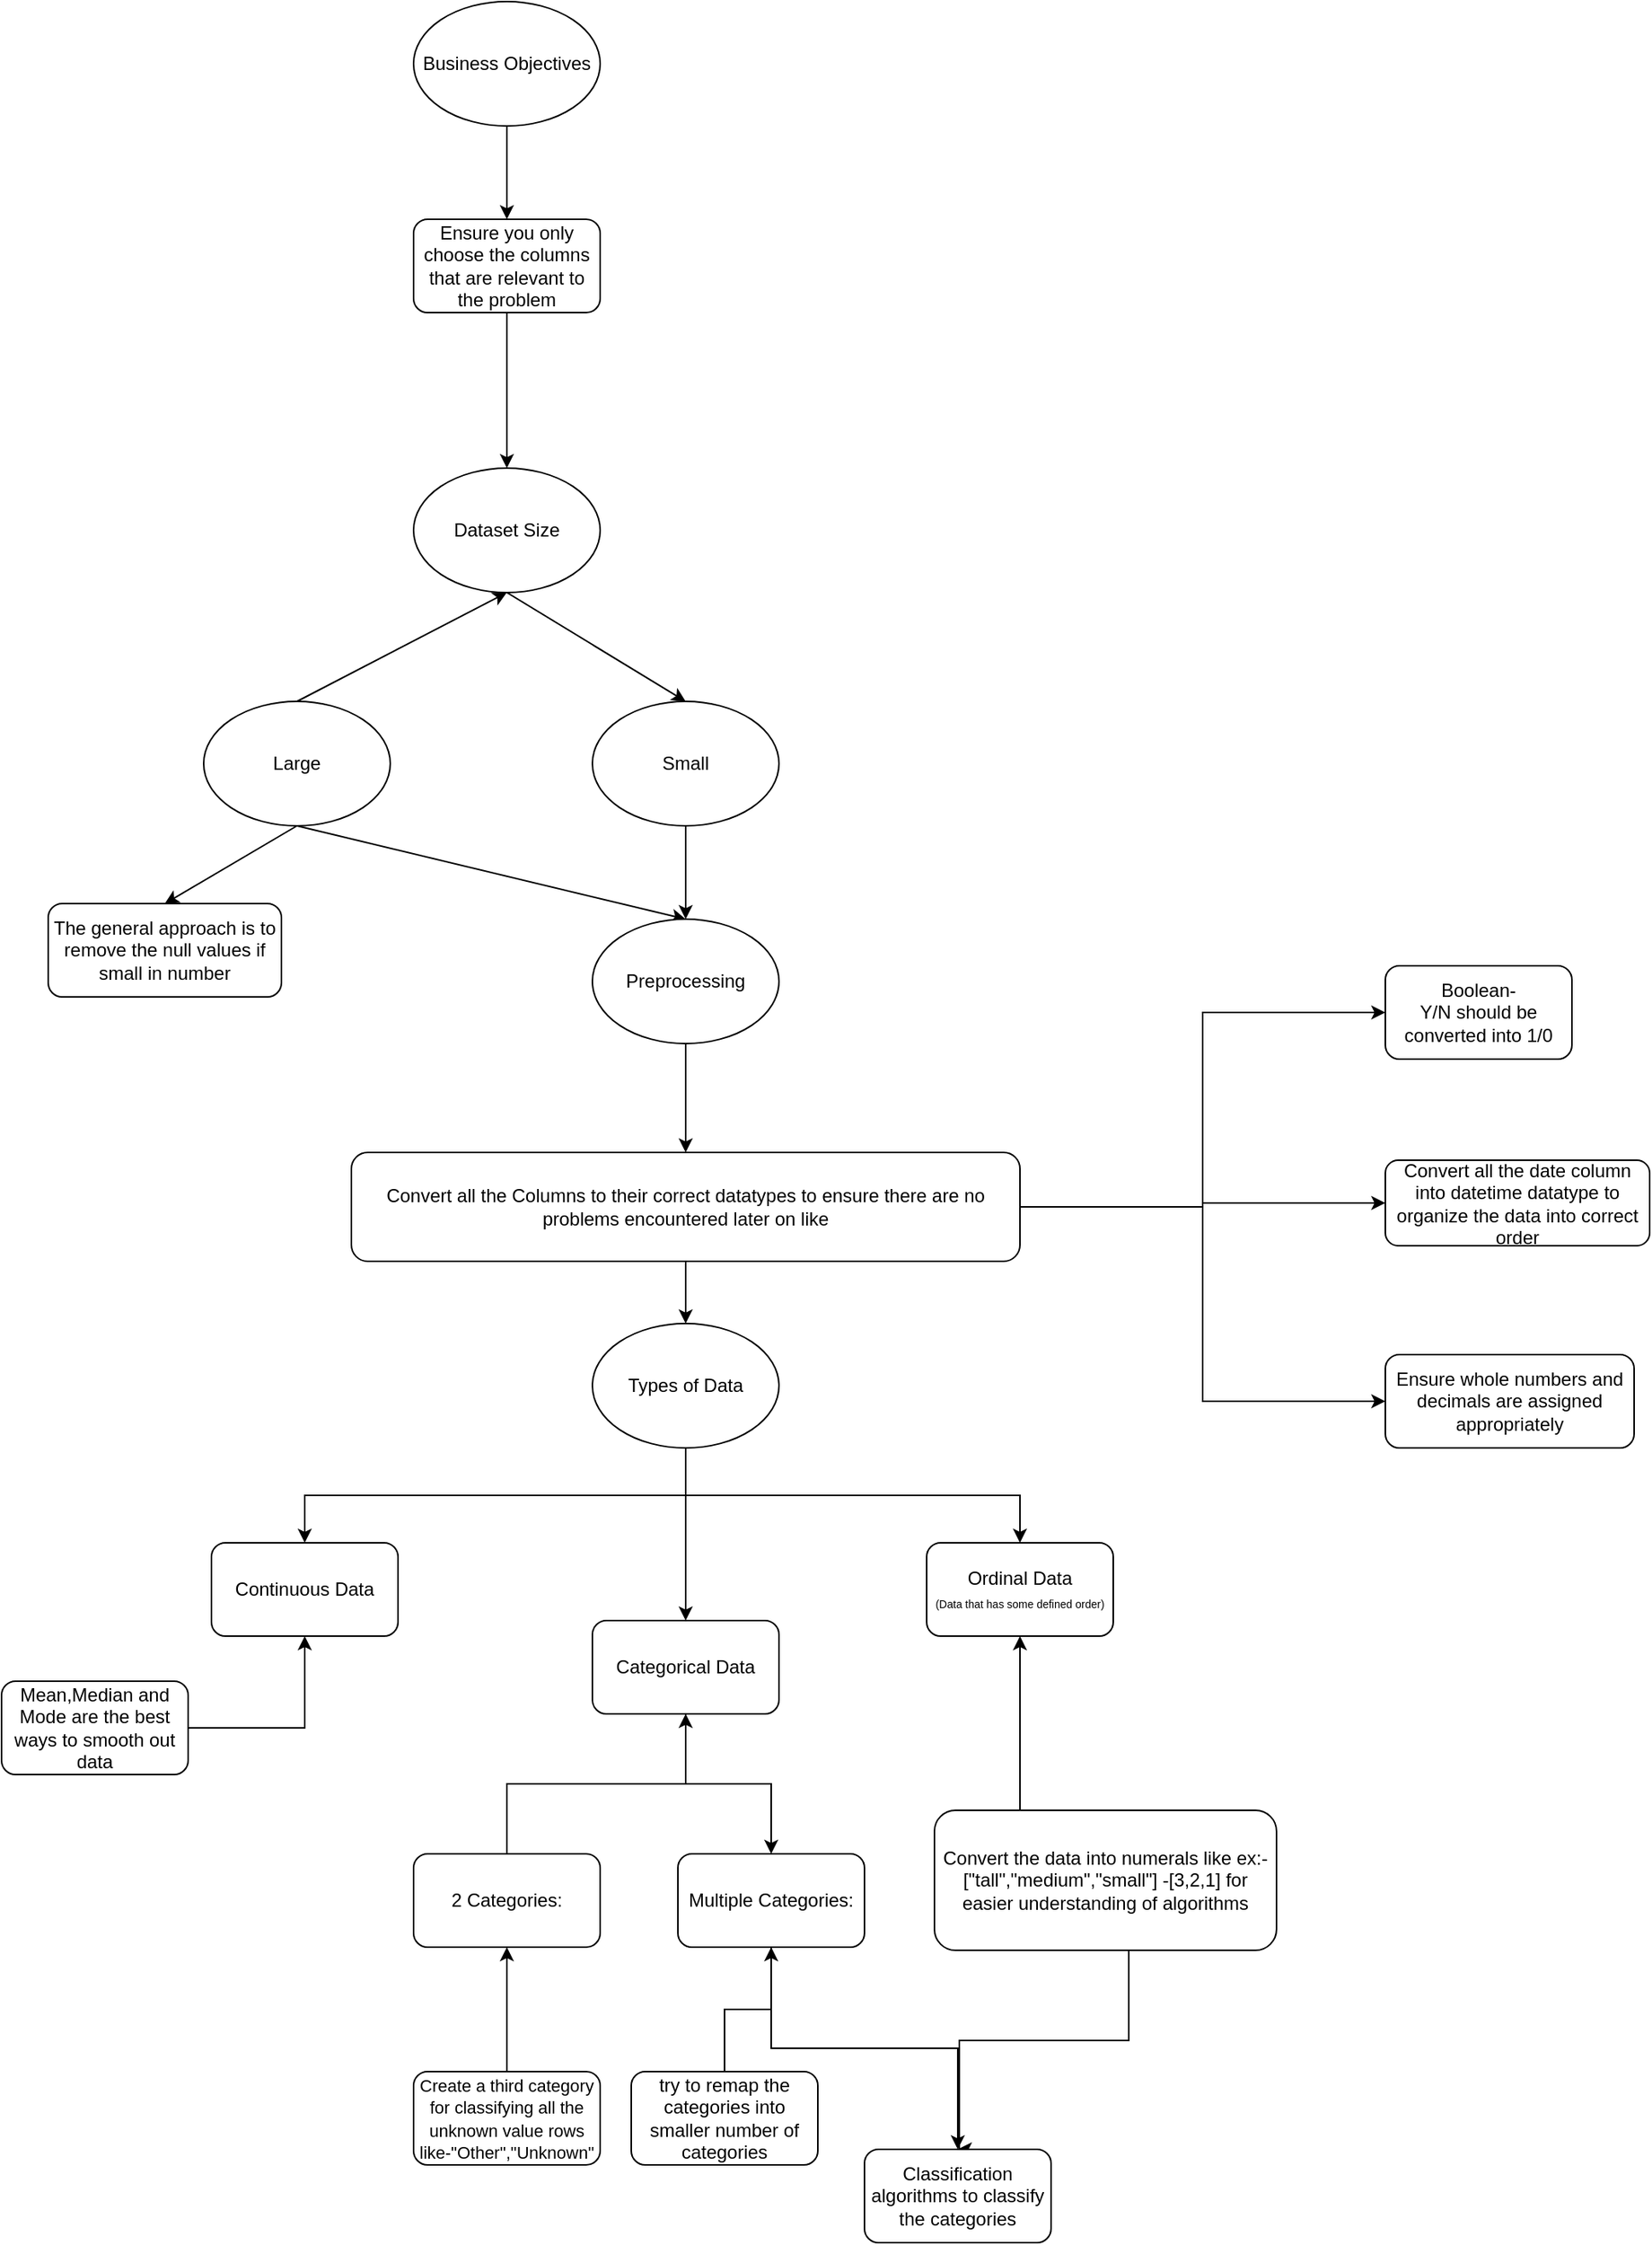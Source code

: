 <mxfile version="22.1.16" type="device">
  <diagram name="Page-1" id="L26GgRZXddmeP0mGdZlb">
    <mxGraphModel dx="2597" dy="2138" grid="1" gridSize="10" guides="1" tooltips="1" connect="1" arrows="1" fold="1" page="1" pageScale="1" pageWidth="850" pageHeight="1100" math="0" shadow="0">
      <root>
        <mxCell id="0" />
        <mxCell id="1" parent="0" />
        <mxCell id="b6S9Z0HVZ6waZIp4sdXI-38" style="edgeStyle=orthogonalEdgeStyle;rounded=0;orthogonalLoop=1;jettySize=auto;html=1;exitX=0.5;exitY=1;exitDx=0;exitDy=0;entryX=0.5;entryY=0;entryDx=0;entryDy=0;" edge="1" parent="1" source="b6S9Z0HVZ6waZIp4sdXI-1" target="b6S9Z0HVZ6waZIp4sdXI-5">
          <mxGeometry relative="1" as="geometry" />
        </mxCell>
        <mxCell id="b6S9Z0HVZ6waZIp4sdXI-39" style="edgeStyle=orthogonalEdgeStyle;rounded=0;orthogonalLoop=1;jettySize=auto;html=1;exitX=0.5;exitY=1;exitDx=0;exitDy=0;entryX=0.5;entryY=0;entryDx=0;entryDy=0;" edge="1" parent="1" source="b6S9Z0HVZ6waZIp4sdXI-1" target="b6S9Z0HVZ6waZIp4sdXI-4">
          <mxGeometry relative="1" as="geometry" />
        </mxCell>
        <mxCell id="b6S9Z0HVZ6waZIp4sdXI-40" style="edgeStyle=orthogonalEdgeStyle;rounded=0;orthogonalLoop=1;jettySize=auto;html=1;exitX=0.5;exitY=1;exitDx=0;exitDy=0;entryX=0.5;entryY=0;entryDx=0;entryDy=0;" edge="1" parent="1" source="b6S9Z0HVZ6waZIp4sdXI-1" target="b6S9Z0HVZ6waZIp4sdXI-3">
          <mxGeometry relative="1" as="geometry" />
        </mxCell>
        <mxCell id="b6S9Z0HVZ6waZIp4sdXI-1" value="Types of Data" style="ellipse;whiteSpace=wrap;html=1;" vertex="1" parent="1">
          <mxGeometry x="250" y="140" width="120" height="80" as="geometry" />
        </mxCell>
        <mxCell id="b6S9Z0HVZ6waZIp4sdXI-3" value="Ordinal Data&lt;br&gt;&lt;font style=&quot;font-size: 7px;&quot;&gt;(Data that has some defined order)&lt;/font&gt;" style="rounded=1;whiteSpace=wrap;html=1;" vertex="1" parent="1">
          <mxGeometry x="465" y="281" width="120" height="60" as="geometry" />
        </mxCell>
        <mxCell id="b6S9Z0HVZ6waZIp4sdXI-4" value="Categorical Data" style="rounded=1;whiteSpace=wrap;html=1;" vertex="1" parent="1">
          <mxGeometry x="250" y="331" width="120" height="60" as="geometry" />
        </mxCell>
        <mxCell id="b6S9Z0HVZ6waZIp4sdXI-5" value="Continuous Data" style="rounded=1;whiteSpace=wrap;html=1;" vertex="1" parent="1">
          <mxGeometry x="5" y="281" width="120" height="60" as="geometry" />
        </mxCell>
        <mxCell id="b6S9Z0HVZ6waZIp4sdXI-25" style="edgeStyle=orthogonalEdgeStyle;rounded=0;orthogonalLoop=1;jettySize=auto;html=1;exitX=0.5;exitY=0;exitDx=0;exitDy=0;entryX=0.5;entryY=1;entryDx=0;entryDy=0;" edge="1" parent="1" source="b6S9Z0HVZ6waZIp4sdXI-6" target="b6S9Z0HVZ6waZIp4sdXI-4">
          <mxGeometry relative="1" as="geometry" />
        </mxCell>
        <mxCell id="b6S9Z0HVZ6waZIp4sdXI-6" value="2 Categories:" style="rounded=1;whiteSpace=wrap;html=1;" vertex="1" parent="1">
          <mxGeometry x="135" y="481" width="120" height="60" as="geometry" />
        </mxCell>
        <mxCell id="b6S9Z0HVZ6waZIp4sdXI-26" style="edgeStyle=orthogonalEdgeStyle;rounded=0;orthogonalLoop=1;jettySize=auto;html=1;exitX=0.5;exitY=1;exitDx=0;exitDy=0;entryX=0.5;entryY=0;entryDx=0;entryDy=0;" edge="1" parent="1" source="b6S9Z0HVZ6waZIp4sdXI-4" target="b6S9Z0HVZ6waZIp4sdXI-7">
          <mxGeometry relative="1" as="geometry">
            <mxPoint x="285" y="391" as="sourcePoint" />
          </mxGeometry>
        </mxCell>
        <mxCell id="b6S9Z0HVZ6waZIp4sdXI-32" style="edgeStyle=orthogonalEdgeStyle;rounded=0;orthogonalLoop=1;jettySize=auto;html=1;exitX=0.5;exitY=1;exitDx=0;exitDy=0;entryX=0.5;entryY=0;entryDx=0;entryDy=0;" edge="1" parent="1" source="b6S9Z0HVZ6waZIp4sdXI-7" target="b6S9Z0HVZ6waZIp4sdXI-31">
          <mxGeometry relative="1" as="geometry" />
        </mxCell>
        <mxCell id="b6S9Z0HVZ6waZIp4sdXI-7" value="Multiple Categories:" style="rounded=1;whiteSpace=wrap;html=1;" vertex="1" parent="1">
          <mxGeometry x="305" y="481" width="120" height="60" as="geometry" />
        </mxCell>
        <mxCell id="b6S9Z0HVZ6waZIp4sdXI-8" value="Dataset Size" style="ellipse;whiteSpace=wrap;html=1;" vertex="1" parent="1">
          <mxGeometry x="135" y="-410" width="120" height="80" as="geometry" />
        </mxCell>
        <mxCell id="b6S9Z0HVZ6waZIp4sdXI-9" value="Large" style="ellipse;whiteSpace=wrap;html=1;" vertex="1" parent="1">
          <mxGeometry y="-260" width="120" height="80" as="geometry" />
        </mxCell>
        <mxCell id="b6S9Z0HVZ6waZIp4sdXI-35" style="edgeStyle=orthogonalEdgeStyle;rounded=0;orthogonalLoop=1;jettySize=auto;html=1;exitX=0.5;exitY=1;exitDx=0;exitDy=0;entryX=0.5;entryY=0;entryDx=0;entryDy=0;" edge="1" parent="1" source="b6S9Z0HVZ6waZIp4sdXI-10" target="b6S9Z0HVZ6waZIp4sdXI-34">
          <mxGeometry relative="1" as="geometry" />
        </mxCell>
        <mxCell id="b6S9Z0HVZ6waZIp4sdXI-10" value="Small" style="ellipse;whiteSpace=wrap;html=1;" vertex="1" parent="1">
          <mxGeometry x="250" y="-260" width="120" height="80" as="geometry" />
        </mxCell>
        <mxCell id="b6S9Z0HVZ6waZIp4sdXI-11" value="The general approach is to remove the null values if small in number" style="rounded=1;whiteSpace=wrap;html=1;" vertex="1" parent="1">
          <mxGeometry x="-100" y="-130" width="150" height="60" as="geometry" />
        </mxCell>
        <mxCell id="b6S9Z0HVZ6waZIp4sdXI-12" value="" style="endArrow=classic;html=1;rounded=0;exitX=0.5;exitY=1;exitDx=0;exitDy=0;entryX=0.5;entryY=0;entryDx=0;entryDy=0;" edge="1" parent="1" source="b6S9Z0HVZ6waZIp4sdXI-8" target="b6S9Z0HVZ6waZIp4sdXI-10">
          <mxGeometry width="50" height="50" relative="1" as="geometry">
            <mxPoint x="310" y="-140" as="sourcePoint" />
            <mxPoint x="360" y="-190" as="targetPoint" />
          </mxGeometry>
        </mxCell>
        <mxCell id="b6S9Z0HVZ6waZIp4sdXI-14" value="" style="endArrow=classic;html=1;rounded=0;exitX=0.5;exitY=1;exitDx=0;exitDy=0;entryX=0.5;entryY=0;entryDx=0;entryDy=0;" edge="1" parent="1" source="b6S9Z0HVZ6waZIp4sdXI-9" target="b6S9Z0HVZ6waZIp4sdXI-11">
          <mxGeometry width="50" height="50" relative="1" as="geometry">
            <mxPoint x="332" y="-167" as="sourcePoint" />
            <mxPoint x="410" y="-10" as="targetPoint" />
          </mxGeometry>
        </mxCell>
        <mxCell id="b6S9Z0HVZ6waZIp4sdXI-15" value="" style="endArrow=classic;html=1;rounded=0;exitX=0.5;exitY=1;exitDx=0;exitDy=0;entryX=0.5;entryY=0;entryDx=0;entryDy=0;" edge="1" parent="1" source="b6S9Z0HVZ6waZIp4sdXI-9" target="b6S9Z0HVZ6waZIp4sdXI-34">
          <mxGeometry width="50" height="50" relative="1" as="geometry">
            <mxPoint x="70" y="-170" as="sourcePoint" />
            <mxPoint x="-15" y="-120" as="targetPoint" />
          </mxGeometry>
        </mxCell>
        <mxCell id="b6S9Z0HVZ6waZIp4sdXI-16" value="" style="endArrow=classic;html=1;rounded=0;entryX=0.5;entryY=1;entryDx=0;entryDy=0;exitX=0.5;exitY=0;exitDx=0;exitDy=0;" edge="1" parent="1" source="b6S9Z0HVZ6waZIp4sdXI-9" target="b6S9Z0HVZ6waZIp4sdXI-8">
          <mxGeometry width="50" height="50" relative="1" as="geometry">
            <mxPoint x="310" y="-140" as="sourcePoint" />
            <mxPoint x="360" y="-190" as="targetPoint" />
          </mxGeometry>
        </mxCell>
        <mxCell id="b6S9Z0HVZ6waZIp4sdXI-21" style="edgeStyle=orthogonalEdgeStyle;rounded=0;orthogonalLoop=1;jettySize=auto;html=1;exitX=0.5;exitY=0;exitDx=0;exitDy=0;entryX=0.5;entryY=1;entryDx=0;entryDy=0;" edge="1" parent="1" source="b6S9Z0HVZ6waZIp4sdXI-17" target="b6S9Z0HVZ6waZIp4sdXI-7">
          <mxGeometry relative="1" as="geometry" />
        </mxCell>
        <mxCell id="b6S9Z0HVZ6waZIp4sdXI-17" value="try to remap the categories into smaller number of categories" style="rounded=1;whiteSpace=wrap;html=1;" vertex="1" parent="1">
          <mxGeometry x="275" y="621" width="120" height="60" as="geometry" />
        </mxCell>
        <mxCell id="b6S9Z0HVZ6waZIp4sdXI-20" style="edgeStyle=orthogonalEdgeStyle;rounded=0;orthogonalLoop=1;jettySize=auto;html=1;exitX=0.5;exitY=0;exitDx=0;exitDy=0;entryX=0.5;entryY=1;entryDx=0;entryDy=0;" edge="1" parent="1" source="b6S9Z0HVZ6waZIp4sdXI-18" target="b6S9Z0HVZ6waZIp4sdXI-6">
          <mxGeometry relative="1" as="geometry" />
        </mxCell>
        <mxCell id="b6S9Z0HVZ6waZIp4sdXI-18" value="&lt;font style=&quot;font-size: 11px;&quot;&gt;Create a third category for classifying all the unknown value rows like-&quot;Other&quot;,&quot;Unknown&quot;&lt;/font&gt;" style="rounded=1;whiteSpace=wrap;html=1;" vertex="1" parent="1">
          <mxGeometry x="135" y="621" width="120" height="60" as="geometry" />
        </mxCell>
        <mxCell id="b6S9Z0HVZ6waZIp4sdXI-28" style="edgeStyle=orthogonalEdgeStyle;rounded=0;orthogonalLoop=1;jettySize=auto;html=1;exitX=1;exitY=0.5;exitDx=0;exitDy=0;entryX=0.5;entryY=1;entryDx=0;entryDy=0;" edge="1" parent="1" source="b6S9Z0HVZ6waZIp4sdXI-27" target="b6S9Z0HVZ6waZIp4sdXI-5">
          <mxGeometry relative="1" as="geometry">
            <mxPoint x="-5" y="401" as="sourcePoint" />
          </mxGeometry>
        </mxCell>
        <mxCell id="b6S9Z0HVZ6waZIp4sdXI-27" value="Mean,Median and Mode are the best ways to smooth out data" style="rounded=1;whiteSpace=wrap;html=1;" vertex="1" parent="1">
          <mxGeometry x="-130" y="370" width="120" height="60" as="geometry" />
        </mxCell>
        <mxCell id="b6S9Z0HVZ6waZIp4sdXI-30" style="edgeStyle=orthogonalEdgeStyle;rounded=0;orthogonalLoop=1;jettySize=auto;html=1;exitX=0.5;exitY=0;exitDx=0;exitDy=0;entryX=0.5;entryY=1;entryDx=0;entryDy=0;" edge="1" parent="1" target="b6S9Z0HVZ6waZIp4sdXI-3">
          <mxGeometry relative="1" as="geometry">
            <mxPoint x="595" y="481" as="sourcePoint" />
          </mxGeometry>
        </mxCell>
        <mxCell id="b6S9Z0HVZ6waZIp4sdXI-33" style="edgeStyle=orthogonalEdgeStyle;rounded=0;orthogonalLoop=1;jettySize=auto;html=1;exitX=0.5;exitY=1;exitDx=0;exitDy=0;" edge="1" parent="1" source="b6S9Z0HVZ6waZIp4sdXI-29">
          <mxGeometry relative="1" as="geometry">
            <mxPoint x="485" y="671" as="targetPoint" />
            <mxPoint x="595" y="571" as="sourcePoint" />
            <Array as="points">
              <mxPoint x="595" y="543" />
              <mxPoint x="595" y="601" />
              <mxPoint x="486" y="601" />
              <mxPoint x="486" y="671" />
            </Array>
          </mxGeometry>
        </mxCell>
        <mxCell id="b6S9Z0HVZ6waZIp4sdXI-29" value="Convert the data into numerals like ex:-&lt;br&gt;[&quot;tall&quot;,&quot;medium&quot;,&quot;small&quot;] -[3,2,1] for easier understanding of algorithms" style="rounded=1;whiteSpace=wrap;html=1;" vertex="1" parent="1">
          <mxGeometry x="470" y="453" width="220" height="90" as="geometry" />
        </mxCell>
        <mxCell id="b6S9Z0HVZ6waZIp4sdXI-31" value="Classification algorithms to classify the categories" style="rounded=1;whiteSpace=wrap;html=1;" vertex="1" parent="1">
          <mxGeometry x="425" y="671" width="120" height="60" as="geometry" />
        </mxCell>
        <mxCell id="b6S9Z0HVZ6waZIp4sdXI-37" style="edgeStyle=orthogonalEdgeStyle;rounded=0;orthogonalLoop=1;jettySize=auto;html=1;exitX=0.5;exitY=1;exitDx=0;exitDy=0;entryX=0.5;entryY=0;entryDx=0;entryDy=0;" edge="1" parent="1" source="b6S9Z0HVZ6waZIp4sdXI-34" target="b6S9Z0HVZ6waZIp4sdXI-36">
          <mxGeometry relative="1" as="geometry" />
        </mxCell>
        <mxCell id="b6S9Z0HVZ6waZIp4sdXI-34" value="Preprocessing" style="ellipse;whiteSpace=wrap;html=1;" vertex="1" parent="1">
          <mxGeometry x="250" y="-120" width="120" height="80" as="geometry" />
        </mxCell>
        <mxCell id="b6S9Z0HVZ6waZIp4sdXI-41" style="edgeStyle=orthogonalEdgeStyle;rounded=0;orthogonalLoop=1;jettySize=auto;html=1;exitX=0.5;exitY=1;exitDx=0;exitDy=0;entryX=0.5;entryY=0;entryDx=0;entryDy=0;" edge="1" parent="1" source="b6S9Z0HVZ6waZIp4sdXI-36" target="b6S9Z0HVZ6waZIp4sdXI-1">
          <mxGeometry relative="1" as="geometry" />
        </mxCell>
        <mxCell id="b6S9Z0HVZ6waZIp4sdXI-42" style="edgeStyle=orthogonalEdgeStyle;rounded=0;orthogonalLoop=1;jettySize=auto;html=1;exitX=1;exitY=0.5;exitDx=0;exitDy=0;" edge="1" parent="1" source="b6S9Z0HVZ6waZIp4sdXI-36" target="b6S9Z0HVZ6waZIp4sdXI-43">
          <mxGeometry relative="1" as="geometry">
            <mxPoint x="640" y="65.118" as="targetPoint" />
          </mxGeometry>
        </mxCell>
        <mxCell id="b6S9Z0HVZ6waZIp4sdXI-47" style="edgeStyle=orthogonalEdgeStyle;rounded=0;orthogonalLoop=1;jettySize=auto;html=1;exitX=1;exitY=0.5;exitDx=0;exitDy=0;entryX=0;entryY=0.5;entryDx=0;entryDy=0;" edge="1" parent="1" source="b6S9Z0HVZ6waZIp4sdXI-36" target="b6S9Z0HVZ6waZIp4sdXI-46">
          <mxGeometry relative="1" as="geometry" />
        </mxCell>
        <mxCell id="b6S9Z0HVZ6waZIp4sdXI-48" style="edgeStyle=orthogonalEdgeStyle;rounded=0;orthogonalLoop=1;jettySize=auto;html=1;exitX=1;exitY=0.5;exitDx=0;exitDy=0;entryX=0;entryY=0.5;entryDx=0;entryDy=0;" edge="1" parent="1" source="b6S9Z0HVZ6waZIp4sdXI-36" target="b6S9Z0HVZ6waZIp4sdXI-45">
          <mxGeometry relative="1" as="geometry" />
        </mxCell>
        <mxCell id="b6S9Z0HVZ6waZIp4sdXI-36" value="Convert all the Columns to their correct datatypes to ensure there are no problems encountered later on like" style="rounded=1;whiteSpace=wrap;html=1;" vertex="1" parent="1">
          <mxGeometry x="95" y="30" width="430" height="70" as="geometry" />
        </mxCell>
        <mxCell id="b6S9Z0HVZ6waZIp4sdXI-43" value="Convert all the date column into datetime datatype to organize the data into correct order" style="rounded=1;whiteSpace=wrap;html=1;" vertex="1" parent="1">
          <mxGeometry x="760" y="35" width="170" height="55" as="geometry" />
        </mxCell>
        <mxCell id="b6S9Z0HVZ6waZIp4sdXI-45" value="Ensure whole numbers and decimals are assigned appropriately" style="rounded=1;whiteSpace=wrap;html=1;" vertex="1" parent="1">
          <mxGeometry x="760" y="160" width="160" height="60" as="geometry" />
        </mxCell>
        <mxCell id="b6S9Z0HVZ6waZIp4sdXI-46" value="Boolean-&lt;br&gt;Y/N should be converted into 1/0" style="rounded=1;whiteSpace=wrap;html=1;" vertex="1" parent="1">
          <mxGeometry x="760" y="-90" width="120" height="60" as="geometry" />
        </mxCell>
        <mxCell id="b6S9Z0HVZ6waZIp4sdXI-51" style="edgeStyle=orthogonalEdgeStyle;rounded=0;orthogonalLoop=1;jettySize=auto;html=1;exitX=0.5;exitY=1;exitDx=0;exitDy=0;entryX=0.5;entryY=0;entryDx=0;entryDy=0;" edge="1" parent="1" source="b6S9Z0HVZ6waZIp4sdXI-49" target="b6S9Z0HVZ6waZIp4sdXI-50">
          <mxGeometry relative="1" as="geometry" />
        </mxCell>
        <mxCell id="b6S9Z0HVZ6waZIp4sdXI-49" value="Business Objectives" style="ellipse;whiteSpace=wrap;html=1;" vertex="1" parent="1">
          <mxGeometry x="135" y="-710" width="120" height="80" as="geometry" />
        </mxCell>
        <mxCell id="b6S9Z0HVZ6waZIp4sdXI-52" style="edgeStyle=orthogonalEdgeStyle;rounded=0;orthogonalLoop=1;jettySize=auto;html=1;exitX=0.5;exitY=1;exitDx=0;exitDy=0;entryX=0.5;entryY=0;entryDx=0;entryDy=0;" edge="1" parent="1" source="b6S9Z0HVZ6waZIp4sdXI-50" target="b6S9Z0HVZ6waZIp4sdXI-8">
          <mxGeometry relative="1" as="geometry" />
        </mxCell>
        <mxCell id="b6S9Z0HVZ6waZIp4sdXI-50" value="Ensure you only choose the columns that are relevant to the problem" style="rounded=1;whiteSpace=wrap;html=1;" vertex="1" parent="1">
          <mxGeometry x="135" y="-570" width="120" height="60" as="geometry" />
        </mxCell>
      </root>
    </mxGraphModel>
  </diagram>
</mxfile>
